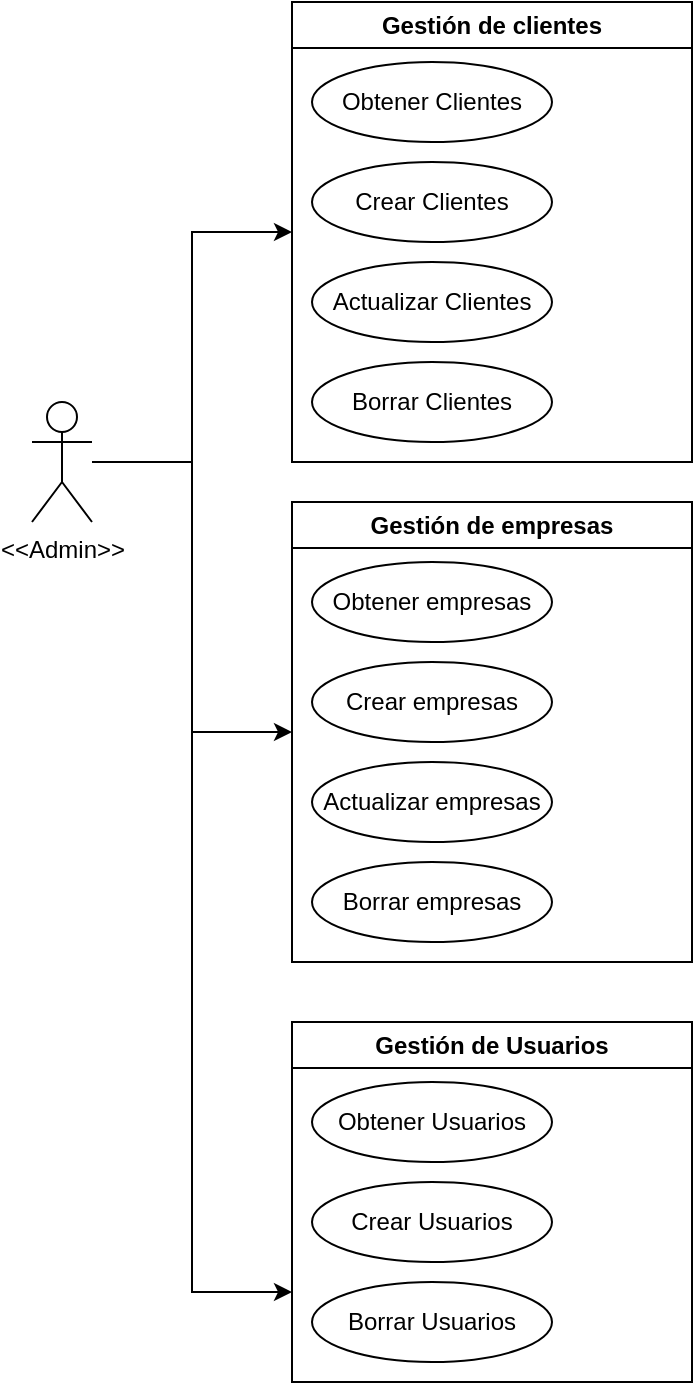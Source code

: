 <mxfile version="22.0.3" type="device">
  <diagram name="Página-1" id="9jobSPNPOx5KcehDaBIN">
    <mxGraphModel dx="1050" dy="621" grid="1" gridSize="10" guides="1" tooltips="1" connect="1" arrows="1" fold="1" page="1" pageScale="1" pageWidth="827" pageHeight="1169" math="0" shadow="0">
      <root>
        <mxCell id="0" />
        <mxCell id="1" parent="0" />
        <mxCell id="DOIb54zDDeBc5l1PFzPn-20" style="edgeStyle=orthogonalEdgeStyle;rounded=0;orthogonalLoop=1;jettySize=auto;html=1;entryX=0;entryY=0.5;entryDx=0;entryDy=0;" edge="1" parent="1" source="DOIb54zDDeBc5l1PFzPn-1" target="DOIb54zDDeBc5l1PFzPn-5">
          <mxGeometry relative="1" as="geometry" />
        </mxCell>
        <mxCell id="DOIb54zDDeBc5l1PFzPn-21" style="edgeStyle=orthogonalEdgeStyle;rounded=0;orthogonalLoop=1;jettySize=auto;html=1;entryX=0;entryY=0.5;entryDx=0;entryDy=0;" edge="1" parent="1" source="DOIb54zDDeBc5l1PFzPn-1" target="DOIb54zDDeBc5l1PFzPn-10">
          <mxGeometry relative="1" as="geometry" />
        </mxCell>
        <mxCell id="DOIb54zDDeBc5l1PFzPn-22" style="edgeStyle=orthogonalEdgeStyle;rounded=0;orthogonalLoop=1;jettySize=auto;html=1;entryX=0;entryY=0.75;entryDx=0;entryDy=0;" edge="1" parent="1" source="DOIb54zDDeBc5l1PFzPn-1" target="DOIb54zDDeBc5l1PFzPn-15">
          <mxGeometry relative="1" as="geometry" />
        </mxCell>
        <mxCell id="DOIb54zDDeBc5l1PFzPn-1" value="&amp;lt;&amp;lt;Admin&amp;gt;&amp;gt;" style="shape=umlActor;verticalLabelPosition=bottom;verticalAlign=top;html=1;outlineConnect=0;" vertex="1" parent="1">
          <mxGeometry x="40" y="250" width="30" height="60" as="geometry" />
        </mxCell>
        <mxCell id="DOIb54zDDeBc5l1PFzPn-5" value="Gestión de clientes" style="swimlane;whiteSpace=wrap;html=1;" vertex="1" parent="1">
          <mxGeometry x="170" y="50" width="200" height="230" as="geometry" />
        </mxCell>
        <mxCell id="DOIb54zDDeBc5l1PFzPn-6" value="Obtener Clientes" style="ellipse;whiteSpace=wrap;html=1;" vertex="1" parent="DOIb54zDDeBc5l1PFzPn-5">
          <mxGeometry x="10" y="30" width="120" height="40" as="geometry" />
        </mxCell>
        <mxCell id="DOIb54zDDeBc5l1PFzPn-7" value="Crear Clientes" style="ellipse;whiteSpace=wrap;html=1;" vertex="1" parent="DOIb54zDDeBc5l1PFzPn-5">
          <mxGeometry x="10" y="80" width="120" height="40" as="geometry" />
        </mxCell>
        <mxCell id="DOIb54zDDeBc5l1PFzPn-8" value="Actualizar Clientes" style="ellipse;whiteSpace=wrap;html=1;" vertex="1" parent="DOIb54zDDeBc5l1PFzPn-5">
          <mxGeometry x="10" y="130" width="120" height="40" as="geometry" />
        </mxCell>
        <mxCell id="DOIb54zDDeBc5l1PFzPn-9" value="Borrar Clientes" style="ellipse;whiteSpace=wrap;html=1;" vertex="1" parent="DOIb54zDDeBc5l1PFzPn-5">
          <mxGeometry x="10" y="180" width="120" height="40" as="geometry" />
        </mxCell>
        <mxCell id="DOIb54zDDeBc5l1PFzPn-10" value="Gestión de empresas" style="swimlane;whiteSpace=wrap;html=1;" vertex="1" parent="1">
          <mxGeometry x="170" y="300" width="200" height="230" as="geometry" />
        </mxCell>
        <mxCell id="DOIb54zDDeBc5l1PFzPn-11" value="Obtener&amp;nbsp;empresas" style="ellipse;whiteSpace=wrap;html=1;" vertex="1" parent="DOIb54zDDeBc5l1PFzPn-10">
          <mxGeometry x="10" y="30" width="120" height="40" as="geometry" />
        </mxCell>
        <mxCell id="DOIb54zDDeBc5l1PFzPn-12" value="Crear&amp;nbsp;empresas" style="ellipse;whiteSpace=wrap;html=1;" vertex="1" parent="DOIb54zDDeBc5l1PFzPn-10">
          <mxGeometry x="10" y="80" width="120" height="40" as="geometry" />
        </mxCell>
        <mxCell id="DOIb54zDDeBc5l1PFzPn-13" value="Actualizar&amp;nbsp;empresas" style="ellipse;whiteSpace=wrap;html=1;" vertex="1" parent="DOIb54zDDeBc5l1PFzPn-10">
          <mxGeometry x="10" y="130" width="120" height="40" as="geometry" />
        </mxCell>
        <mxCell id="DOIb54zDDeBc5l1PFzPn-14" value="Borrar&amp;nbsp;empresas" style="ellipse;whiteSpace=wrap;html=1;" vertex="1" parent="DOIb54zDDeBc5l1PFzPn-10">
          <mxGeometry x="10" y="180" width="120" height="40" as="geometry" />
        </mxCell>
        <mxCell id="DOIb54zDDeBc5l1PFzPn-15" value="Gestión de Usuarios" style="swimlane;whiteSpace=wrap;html=1;" vertex="1" parent="1">
          <mxGeometry x="170" y="560" width="200" height="180" as="geometry" />
        </mxCell>
        <mxCell id="DOIb54zDDeBc5l1PFzPn-16" value="Obtener&amp;nbsp;Usuarios" style="ellipse;whiteSpace=wrap;html=1;" vertex="1" parent="DOIb54zDDeBc5l1PFzPn-15">
          <mxGeometry x="10" y="30" width="120" height="40" as="geometry" />
        </mxCell>
        <mxCell id="DOIb54zDDeBc5l1PFzPn-17" value="Crear&amp;nbsp;Usuarios" style="ellipse;whiteSpace=wrap;html=1;" vertex="1" parent="DOIb54zDDeBc5l1PFzPn-15">
          <mxGeometry x="10" y="80" width="120" height="40" as="geometry" />
        </mxCell>
        <mxCell id="DOIb54zDDeBc5l1PFzPn-19" value="Borrar&amp;nbsp;Usuarios" style="ellipse;whiteSpace=wrap;html=1;" vertex="1" parent="DOIb54zDDeBc5l1PFzPn-15">
          <mxGeometry x="10" y="130" width="120" height="40" as="geometry" />
        </mxCell>
      </root>
    </mxGraphModel>
  </diagram>
</mxfile>
